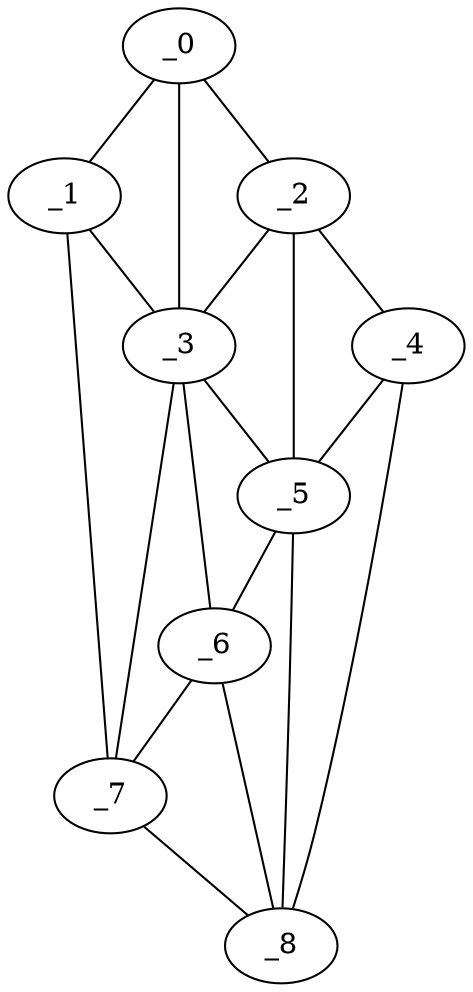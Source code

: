 graph "obj77__15.gxl" {
	_0	 [x=13,
		y=75];
	_1	 [x=13,
		y=118];
	_0 -- _1	 [valence=1];
	_2	 [x=17,
		y=9];
	_0 -- _2	 [valence=1];
	_3	 [x=45,
		y=77];
	_0 -- _3	 [valence=2];
	_1 -- _3	 [valence=2];
	_7	 [x=109,
		y=126];
	_1 -- _7	 [valence=1];
	_2 -- _3	 [valence=1];
	_4	 [x=64,
		y=8];
	_2 -- _4	 [valence=1];
	_5	 [x=68,
		y=62];
	_2 -- _5	 [valence=2];
	_3 -- _5	 [valence=1];
	_6	 [x=108,
		y=82];
	_3 -- _6	 [valence=2];
	_3 -- _7	 [valence=2];
	_4 -- _5	 [valence=2];
	_8	 [x=118,
		y=68];
	_4 -- _8	 [valence=1];
	_5 -- _6	 [valence=2];
	_5 -- _8	 [valence=2];
	_6 -- _7	 [valence=2];
	_6 -- _8	 [valence=2];
	_7 -- _8	 [valence=1];
}

